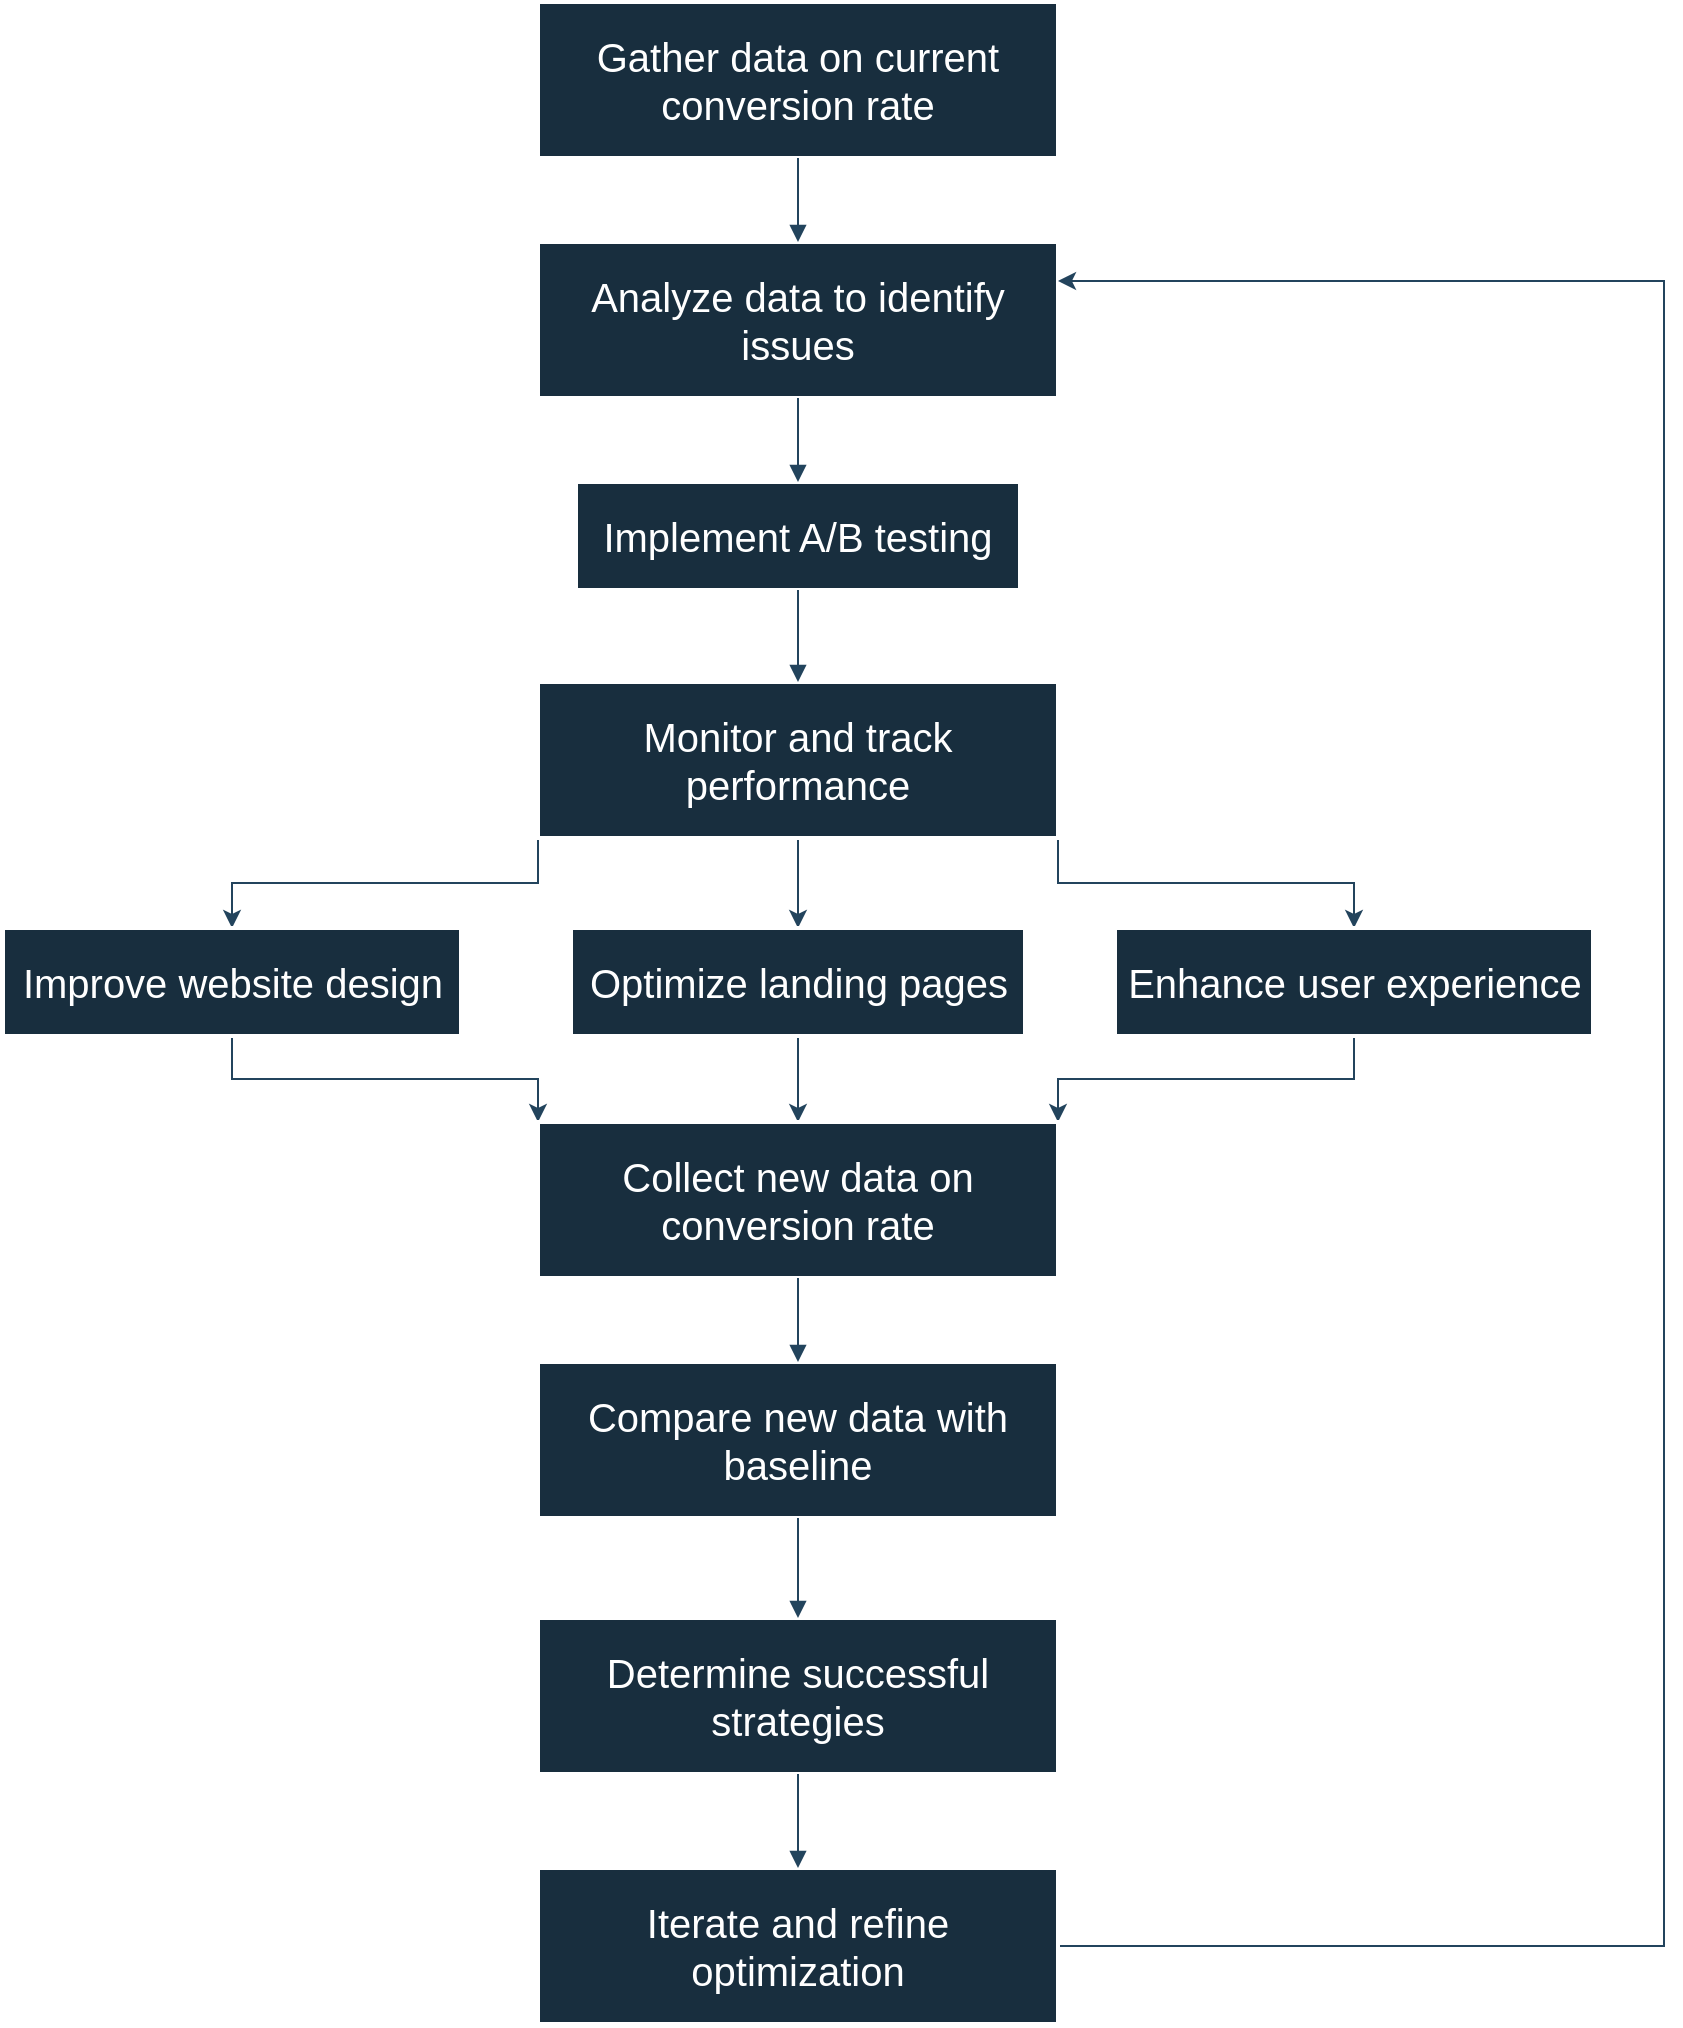 <mxfile version="26.0.10">
  <diagram name="Page-1" id="Z1C4nxblmiB1h9wZz2QI">
    <mxGraphModel dx="1764" dy="1213" grid="1" gridSize="10" guides="1" tooltips="1" connect="1" arrows="1" fold="1" page="1" pageScale="1" pageWidth="850" pageHeight="1100" math="0" shadow="0">
      <root>
        <mxCell id="0" />
        <mxCell id="1" parent="0" />
        <mxCell id="5" value="Gather data on current conversion rate" style="whiteSpace=wrap;strokeWidth=2;labelBackgroundColor=none;fontSize=20;fillColor=#182E3E;strokeColor=#FFFFFF;fontColor=#FFFFFF;" parent="1" vertex="1">
          <mxGeometry x="447" y="60" width="260" height="78" as="geometry" />
        </mxCell>
        <mxCell id="6" value="Analyze data to identify issues" style="whiteSpace=wrap;strokeWidth=2;labelBackgroundColor=none;fontSize=20;fillColor=#182E3E;strokeColor=#FFFFFF;fontColor=#FFFFFF;" parent="1" vertex="1">
          <mxGeometry x="447" y="180" width="260" height="78" as="geometry" />
        </mxCell>
        <mxCell id="7" value="Implement A/B testing" style="whiteSpace=wrap;strokeWidth=2;labelBackgroundColor=none;fontSize=20;fillColor=#182E3E;strokeColor=#FFFFFF;fontColor=#FFFFFF;" parent="1" vertex="1">
          <mxGeometry x="466" y="300" width="222" height="54" as="geometry" />
        </mxCell>
        <mxCell id="YRHNHwn7uJZHR36yKMiq-33" style="edgeStyle=orthogonalEdgeStyle;rounded=0;orthogonalLoop=1;jettySize=auto;html=1;exitX=0.5;exitY=1;exitDx=0;exitDy=0;entryX=0.5;entryY=0;entryDx=0;entryDy=0;labelBackgroundColor=none;strokeColor=#23445D;fontColor=default;" edge="1" parent="1" source="8" target="10">
          <mxGeometry relative="1" as="geometry">
            <mxPoint x="577.5" y="540" as="targetPoint" />
          </mxGeometry>
        </mxCell>
        <mxCell id="YRHNHwn7uJZHR36yKMiq-35" style="edgeStyle=orthogonalEdgeStyle;rounded=0;orthogonalLoop=1;jettySize=auto;html=1;exitX=0;exitY=1;exitDx=0;exitDy=0;entryX=0.5;entryY=0;entryDx=0;entryDy=0;labelBackgroundColor=none;strokeColor=#23445D;fontColor=default;" edge="1" parent="1" source="8" target="9">
          <mxGeometry relative="1" as="geometry" />
        </mxCell>
        <mxCell id="YRHNHwn7uJZHR36yKMiq-36" style="edgeStyle=orthogonalEdgeStyle;rounded=0;orthogonalLoop=1;jettySize=auto;html=1;exitX=1;exitY=1;exitDx=0;exitDy=0;entryX=0.5;entryY=0;entryDx=0;entryDy=0;labelBackgroundColor=none;strokeColor=#23445D;fontColor=default;" edge="1" parent="1" source="8" target="11">
          <mxGeometry relative="1" as="geometry" />
        </mxCell>
        <mxCell id="8" value="Monitor and track performance" style="whiteSpace=wrap;strokeWidth=2;labelBackgroundColor=none;fontSize=20;fillColor=#182E3E;strokeColor=#FFFFFF;fontColor=#FFFFFF;" parent="1" vertex="1">
          <mxGeometry x="447" y="400" width="260" height="78" as="geometry" />
        </mxCell>
        <mxCell id="YRHNHwn7uJZHR36yKMiq-39" style="edgeStyle=orthogonalEdgeStyle;rounded=0;orthogonalLoop=1;jettySize=auto;html=1;exitX=0.5;exitY=1;exitDx=0;exitDy=0;entryX=0;entryY=0;entryDx=0;entryDy=0;labelBackgroundColor=none;strokeColor=#23445D;fontColor=default;" edge="1" parent="1" source="9" target="13">
          <mxGeometry relative="1" as="geometry" />
        </mxCell>
        <mxCell id="9" value="Improve website design" style="whiteSpace=wrap;strokeWidth=2;labelBackgroundColor=none;fontSize=20;fillColor=#182E3E;strokeColor=#FFFFFF;fontColor=#FFFFFF;" parent="1" vertex="1">
          <mxGeometry x="179.5" y="523" width="229" height="54" as="geometry" />
        </mxCell>
        <mxCell id="YRHNHwn7uJZHR36yKMiq-37" style="edgeStyle=orthogonalEdgeStyle;rounded=0;orthogonalLoop=1;jettySize=auto;html=1;exitX=0.5;exitY=1;exitDx=0;exitDy=0;entryX=0.5;entryY=0;entryDx=0;entryDy=0;labelBackgroundColor=none;strokeColor=#23445D;fontColor=default;" edge="1" parent="1" source="10" target="13">
          <mxGeometry relative="1" as="geometry" />
        </mxCell>
        <mxCell id="10" value="Optimize landing pages" style="whiteSpace=wrap;strokeWidth=2;labelBackgroundColor=none;fontSize=20;fillColor=#182E3E;strokeColor=#FFFFFF;fontColor=#FFFFFF;" parent="1" vertex="1">
          <mxGeometry x="463.5" y="523" width="227" height="54" as="geometry" />
        </mxCell>
        <mxCell id="YRHNHwn7uJZHR36yKMiq-38" style="edgeStyle=orthogonalEdgeStyle;rounded=0;orthogonalLoop=1;jettySize=auto;html=1;exitX=0.5;exitY=1;exitDx=0;exitDy=0;entryX=1;entryY=0;entryDx=0;entryDy=0;labelBackgroundColor=none;strokeColor=#23445D;fontColor=default;" edge="1" parent="1" source="11" target="13">
          <mxGeometry relative="1" as="geometry" />
        </mxCell>
        <mxCell id="11" value="Enhance user experience" style="whiteSpace=wrap;strokeWidth=2;labelBackgroundColor=none;fontSize=20;fillColor=#182E3E;strokeColor=#FFFFFF;fontColor=#FFFFFF;" parent="1" vertex="1">
          <mxGeometry x="735.5" y="523" width="239" height="54" as="geometry" />
        </mxCell>
        <mxCell id="13" value="Collect new data on conversion rate" style="whiteSpace=wrap;strokeWidth=2;labelBackgroundColor=none;fontSize=20;fillColor=#182E3E;strokeColor=#FFFFFF;fontColor=#FFFFFF;" parent="1" vertex="1">
          <mxGeometry x="447" y="620" width="260" height="78" as="geometry" />
        </mxCell>
        <mxCell id="14" value="Compare new data with baseline" style="whiteSpace=wrap;strokeWidth=2;labelBackgroundColor=none;fontSize=20;fillColor=#182E3E;strokeColor=#FFFFFF;fontColor=#FFFFFF;" parent="1" vertex="1">
          <mxGeometry x="447" y="740" width="260" height="78" as="geometry" />
        </mxCell>
        <mxCell id="15" value="Determine successful strategies" style="whiteSpace=wrap;strokeWidth=2;labelBackgroundColor=none;fontSize=20;fillColor=#182E3E;strokeColor=#FFFFFF;fontColor=#FFFFFF;" parent="1" vertex="1">
          <mxGeometry x="447" y="868" width="260" height="78" as="geometry" />
        </mxCell>
        <mxCell id="YRHNHwn7uJZHR36yKMiq-40" style="edgeStyle=orthogonalEdgeStyle;rounded=0;orthogonalLoop=1;jettySize=auto;html=1;exitX=1;exitY=0.5;exitDx=0;exitDy=0;entryX=1;entryY=0.25;entryDx=0;entryDy=0;labelBackgroundColor=none;strokeColor=#23445D;fontColor=default;" edge="1" parent="1" source="16" target="6">
          <mxGeometry relative="1" as="geometry">
            <Array as="points">
              <mxPoint x="1010" y="1032" />
              <mxPoint x="1010" y="200" />
            </Array>
          </mxGeometry>
        </mxCell>
        <mxCell id="16" value="Iterate and refine optimization" style="whiteSpace=wrap;strokeWidth=2;labelBackgroundColor=none;fontSize=20;fillColor=#182E3E;strokeColor=#FFFFFF;fontColor=#FFFFFF;" parent="1" vertex="1">
          <mxGeometry x="447" y="993" width="260" height="78" as="geometry" />
        </mxCell>
        <mxCell id="17" value="" style="curved=1;startArrow=none;endArrow=block;exitX=0.5;exitY=1;entryX=0.5;entryY=0;labelBackgroundColor=none;fontColor=default;fontSize=20;strokeColor=#23445D;" parent="1" source="5" target="6" edge="1">
          <mxGeometry relative="1" as="geometry">
            <Array as="points" />
          </mxGeometry>
        </mxCell>
        <mxCell id="18" value="" style="curved=1;startArrow=none;endArrow=block;exitX=0.5;exitY=1;entryX=0.5;entryY=0;labelBackgroundColor=none;fontColor=default;exitDx=0;exitDy=0;fontSize=20;strokeColor=#23445D;" parent="1" source="6" target="7" edge="1">
          <mxGeometry relative="1" as="geometry">
            <Array as="points">
              <mxPoint x="577" y="264" />
            </Array>
          </mxGeometry>
        </mxCell>
        <mxCell id="19" value="" style="curved=1;startArrow=none;endArrow=block;exitX=0.5;exitY=1;entryX=0.5;entryY=0;labelBackgroundColor=none;fontColor=default;fontSize=20;strokeColor=#23445D;" parent="1" source="7" target="8" edge="1">
          <mxGeometry relative="1" as="geometry">
            <Array as="points" />
          </mxGeometry>
        </mxCell>
        <mxCell id="28" value="" style="curved=1;startArrow=none;endArrow=block;exitX=0.5;exitY=1;entryX=0.5;entryY=0;labelBackgroundColor=none;fontColor=default;fontSize=20;strokeColor=#23445D;" parent="1" source="13" target="14" edge="1">
          <mxGeometry relative="1" as="geometry">
            <Array as="points" />
          </mxGeometry>
        </mxCell>
        <mxCell id="29" value="" style="curved=1;startArrow=none;endArrow=block;exitX=0.5;exitY=1;entryX=0.5;entryY=0;labelBackgroundColor=none;fontColor=default;fontSize=20;strokeColor=#23445D;" parent="1" source="14" target="15" edge="1">
          <mxGeometry relative="1" as="geometry">
            <Array as="points" />
          </mxGeometry>
        </mxCell>
        <mxCell id="30" value="" style="curved=1;startArrow=none;endArrow=block;exitX=0.5;exitY=1;entryX=0.5;entryY=0;labelBackgroundColor=none;fontColor=default;entryDx=0;entryDy=0;fontSize=20;strokeColor=#23445D;" parent="1" source="15" target="16" edge="1">
          <mxGeometry relative="1" as="geometry">
            <Array as="points">
              <mxPoint x="577" y="971" />
            </Array>
          </mxGeometry>
        </mxCell>
      </root>
    </mxGraphModel>
  </diagram>
</mxfile>
